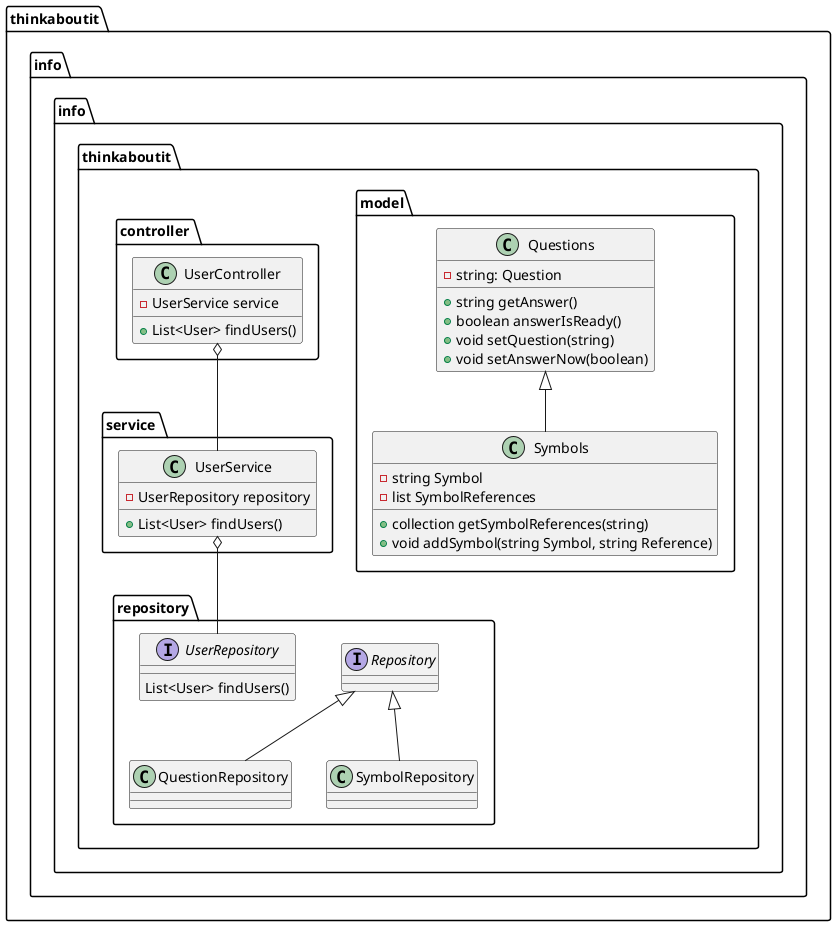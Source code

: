 @startuml class-user-diagram
package "thinkaboutit.info" {
     package "info.thinkaboutit.model" {
        class Questions {
            - string: Question
            + string getAnswer()
            + boolean answerIsReady()
            + void setQuestion(string)
            + void setAnswerNow(boolean)
        }

        class Symbols {
            - string Symbol
            - list SymbolReferences
            + collection getSymbolReferences(string)
            + void addSymbol(string Symbol, string Reference)
        }

        Questions <|-- Symbols
     }

    package "info.thinkaboutit.repository"{
        interface Repository
        interface UserRepository{
            List<User> findUsers()
        }

        Repository <|--  QuestionRepository
        Repository <|--  SymbolRepository
    }

    package "info.thinkaboutit.service "{
        class UserService{
            - UserRepository repository
            + List<User> findUsers()
        }

         UserService o-- UserRepository
    }

    package "info.thinkaboutit.controller "{
        class UserController{
            -UserService service
            +List<User> findUsers()
        }

        UserController o-- UserService
    }
}
@enduml